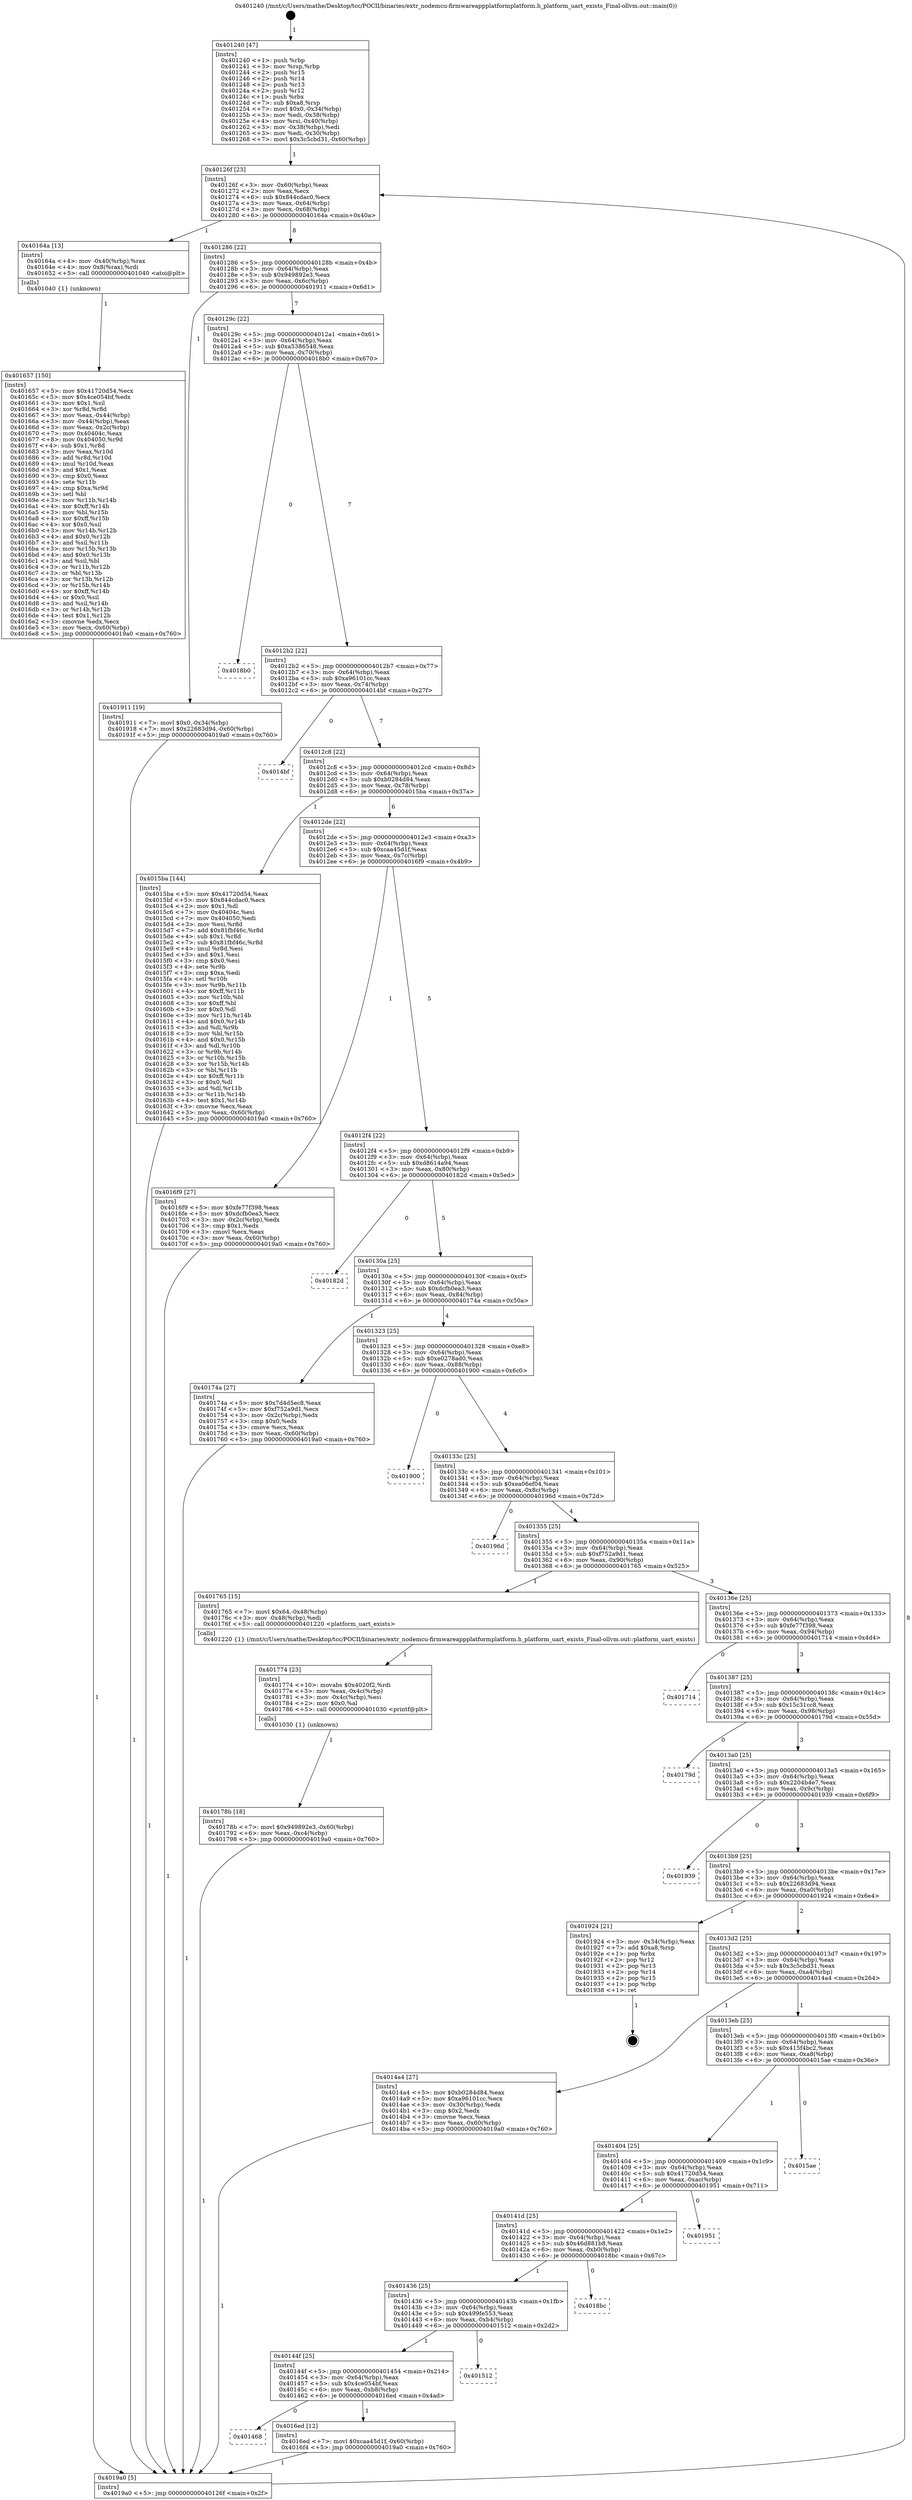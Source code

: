 digraph "0x401240" {
  label = "0x401240 (/mnt/c/Users/mathe/Desktop/tcc/POCII/binaries/extr_nodemcu-firmwareappplatformplatform.h_platform_uart_exists_Final-ollvm.out::main(0))"
  labelloc = "t"
  node[shape=record]

  Entry [label="",width=0.3,height=0.3,shape=circle,fillcolor=black,style=filled]
  "0x40126f" [label="{
     0x40126f [23]\l
     | [instrs]\l
     &nbsp;&nbsp;0x40126f \<+3\>: mov -0x60(%rbp),%eax\l
     &nbsp;&nbsp;0x401272 \<+2\>: mov %eax,%ecx\l
     &nbsp;&nbsp;0x401274 \<+6\>: sub $0x844cdac0,%ecx\l
     &nbsp;&nbsp;0x40127a \<+3\>: mov %eax,-0x64(%rbp)\l
     &nbsp;&nbsp;0x40127d \<+3\>: mov %ecx,-0x68(%rbp)\l
     &nbsp;&nbsp;0x401280 \<+6\>: je 000000000040164a \<main+0x40a\>\l
  }"]
  "0x40164a" [label="{
     0x40164a [13]\l
     | [instrs]\l
     &nbsp;&nbsp;0x40164a \<+4\>: mov -0x40(%rbp),%rax\l
     &nbsp;&nbsp;0x40164e \<+4\>: mov 0x8(%rax),%rdi\l
     &nbsp;&nbsp;0x401652 \<+5\>: call 0000000000401040 \<atoi@plt\>\l
     | [calls]\l
     &nbsp;&nbsp;0x401040 \{1\} (unknown)\l
  }"]
  "0x401286" [label="{
     0x401286 [22]\l
     | [instrs]\l
     &nbsp;&nbsp;0x401286 \<+5\>: jmp 000000000040128b \<main+0x4b\>\l
     &nbsp;&nbsp;0x40128b \<+3\>: mov -0x64(%rbp),%eax\l
     &nbsp;&nbsp;0x40128e \<+5\>: sub $0x949892e3,%eax\l
     &nbsp;&nbsp;0x401293 \<+3\>: mov %eax,-0x6c(%rbp)\l
     &nbsp;&nbsp;0x401296 \<+6\>: je 0000000000401911 \<main+0x6d1\>\l
  }"]
  Exit [label="",width=0.3,height=0.3,shape=circle,fillcolor=black,style=filled,peripheries=2]
  "0x401911" [label="{
     0x401911 [19]\l
     | [instrs]\l
     &nbsp;&nbsp;0x401911 \<+7\>: movl $0x0,-0x34(%rbp)\l
     &nbsp;&nbsp;0x401918 \<+7\>: movl $0x22683d94,-0x60(%rbp)\l
     &nbsp;&nbsp;0x40191f \<+5\>: jmp 00000000004019a0 \<main+0x760\>\l
  }"]
  "0x40129c" [label="{
     0x40129c [22]\l
     | [instrs]\l
     &nbsp;&nbsp;0x40129c \<+5\>: jmp 00000000004012a1 \<main+0x61\>\l
     &nbsp;&nbsp;0x4012a1 \<+3\>: mov -0x64(%rbp),%eax\l
     &nbsp;&nbsp;0x4012a4 \<+5\>: sub $0xa5386548,%eax\l
     &nbsp;&nbsp;0x4012a9 \<+3\>: mov %eax,-0x70(%rbp)\l
     &nbsp;&nbsp;0x4012ac \<+6\>: je 00000000004018b0 \<main+0x670\>\l
  }"]
  "0x40178b" [label="{
     0x40178b [18]\l
     | [instrs]\l
     &nbsp;&nbsp;0x40178b \<+7\>: movl $0x949892e3,-0x60(%rbp)\l
     &nbsp;&nbsp;0x401792 \<+6\>: mov %eax,-0xc4(%rbp)\l
     &nbsp;&nbsp;0x401798 \<+5\>: jmp 00000000004019a0 \<main+0x760\>\l
  }"]
  "0x4018b0" [label="{
     0x4018b0\l
  }", style=dashed]
  "0x4012b2" [label="{
     0x4012b2 [22]\l
     | [instrs]\l
     &nbsp;&nbsp;0x4012b2 \<+5\>: jmp 00000000004012b7 \<main+0x77\>\l
     &nbsp;&nbsp;0x4012b7 \<+3\>: mov -0x64(%rbp),%eax\l
     &nbsp;&nbsp;0x4012ba \<+5\>: sub $0xa96101cc,%eax\l
     &nbsp;&nbsp;0x4012bf \<+3\>: mov %eax,-0x74(%rbp)\l
     &nbsp;&nbsp;0x4012c2 \<+6\>: je 00000000004014bf \<main+0x27f\>\l
  }"]
  "0x401774" [label="{
     0x401774 [23]\l
     | [instrs]\l
     &nbsp;&nbsp;0x401774 \<+10\>: movabs $0x4020f2,%rdi\l
     &nbsp;&nbsp;0x40177e \<+3\>: mov %eax,-0x4c(%rbp)\l
     &nbsp;&nbsp;0x401781 \<+3\>: mov -0x4c(%rbp),%esi\l
     &nbsp;&nbsp;0x401784 \<+2\>: mov $0x0,%al\l
     &nbsp;&nbsp;0x401786 \<+5\>: call 0000000000401030 \<printf@plt\>\l
     | [calls]\l
     &nbsp;&nbsp;0x401030 \{1\} (unknown)\l
  }"]
  "0x4014bf" [label="{
     0x4014bf\l
  }", style=dashed]
  "0x4012c8" [label="{
     0x4012c8 [22]\l
     | [instrs]\l
     &nbsp;&nbsp;0x4012c8 \<+5\>: jmp 00000000004012cd \<main+0x8d\>\l
     &nbsp;&nbsp;0x4012cd \<+3\>: mov -0x64(%rbp),%eax\l
     &nbsp;&nbsp;0x4012d0 \<+5\>: sub $0xb0284d84,%eax\l
     &nbsp;&nbsp;0x4012d5 \<+3\>: mov %eax,-0x78(%rbp)\l
     &nbsp;&nbsp;0x4012d8 \<+6\>: je 00000000004015ba \<main+0x37a\>\l
  }"]
  "0x401468" [label="{
     0x401468\l
  }", style=dashed]
  "0x4015ba" [label="{
     0x4015ba [144]\l
     | [instrs]\l
     &nbsp;&nbsp;0x4015ba \<+5\>: mov $0x41720d54,%eax\l
     &nbsp;&nbsp;0x4015bf \<+5\>: mov $0x844cdac0,%ecx\l
     &nbsp;&nbsp;0x4015c4 \<+2\>: mov $0x1,%dl\l
     &nbsp;&nbsp;0x4015c6 \<+7\>: mov 0x40404c,%esi\l
     &nbsp;&nbsp;0x4015cd \<+7\>: mov 0x404050,%edi\l
     &nbsp;&nbsp;0x4015d4 \<+3\>: mov %esi,%r8d\l
     &nbsp;&nbsp;0x4015d7 \<+7\>: add $0x81fbf46c,%r8d\l
     &nbsp;&nbsp;0x4015de \<+4\>: sub $0x1,%r8d\l
     &nbsp;&nbsp;0x4015e2 \<+7\>: sub $0x81fbf46c,%r8d\l
     &nbsp;&nbsp;0x4015e9 \<+4\>: imul %r8d,%esi\l
     &nbsp;&nbsp;0x4015ed \<+3\>: and $0x1,%esi\l
     &nbsp;&nbsp;0x4015f0 \<+3\>: cmp $0x0,%esi\l
     &nbsp;&nbsp;0x4015f3 \<+4\>: sete %r9b\l
     &nbsp;&nbsp;0x4015f7 \<+3\>: cmp $0xa,%edi\l
     &nbsp;&nbsp;0x4015fa \<+4\>: setl %r10b\l
     &nbsp;&nbsp;0x4015fe \<+3\>: mov %r9b,%r11b\l
     &nbsp;&nbsp;0x401601 \<+4\>: xor $0xff,%r11b\l
     &nbsp;&nbsp;0x401605 \<+3\>: mov %r10b,%bl\l
     &nbsp;&nbsp;0x401608 \<+3\>: xor $0xff,%bl\l
     &nbsp;&nbsp;0x40160b \<+3\>: xor $0x0,%dl\l
     &nbsp;&nbsp;0x40160e \<+3\>: mov %r11b,%r14b\l
     &nbsp;&nbsp;0x401611 \<+4\>: and $0x0,%r14b\l
     &nbsp;&nbsp;0x401615 \<+3\>: and %dl,%r9b\l
     &nbsp;&nbsp;0x401618 \<+3\>: mov %bl,%r15b\l
     &nbsp;&nbsp;0x40161b \<+4\>: and $0x0,%r15b\l
     &nbsp;&nbsp;0x40161f \<+3\>: and %dl,%r10b\l
     &nbsp;&nbsp;0x401622 \<+3\>: or %r9b,%r14b\l
     &nbsp;&nbsp;0x401625 \<+3\>: or %r10b,%r15b\l
     &nbsp;&nbsp;0x401628 \<+3\>: xor %r15b,%r14b\l
     &nbsp;&nbsp;0x40162b \<+3\>: or %bl,%r11b\l
     &nbsp;&nbsp;0x40162e \<+4\>: xor $0xff,%r11b\l
     &nbsp;&nbsp;0x401632 \<+3\>: or $0x0,%dl\l
     &nbsp;&nbsp;0x401635 \<+3\>: and %dl,%r11b\l
     &nbsp;&nbsp;0x401638 \<+3\>: or %r11b,%r14b\l
     &nbsp;&nbsp;0x40163b \<+4\>: test $0x1,%r14b\l
     &nbsp;&nbsp;0x40163f \<+3\>: cmovne %ecx,%eax\l
     &nbsp;&nbsp;0x401642 \<+3\>: mov %eax,-0x60(%rbp)\l
     &nbsp;&nbsp;0x401645 \<+5\>: jmp 00000000004019a0 \<main+0x760\>\l
  }"]
  "0x4012de" [label="{
     0x4012de [22]\l
     | [instrs]\l
     &nbsp;&nbsp;0x4012de \<+5\>: jmp 00000000004012e3 \<main+0xa3\>\l
     &nbsp;&nbsp;0x4012e3 \<+3\>: mov -0x64(%rbp),%eax\l
     &nbsp;&nbsp;0x4012e6 \<+5\>: sub $0xcaa45d1f,%eax\l
     &nbsp;&nbsp;0x4012eb \<+3\>: mov %eax,-0x7c(%rbp)\l
     &nbsp;&nbsp;0x4012ee \<+6\>: je 00000000004016f9 \<main+0x4b9\>\l
  }"]
  "0x4016ed" [label="{
     0x4016ed [12]\l
     | [instrs]\l
     &nbsp;&nbsp;0x4016ed \<+7\>: movl $0xcaa45d1f,-0x60(%rbp)\l
     &nbsp;&nbsp;0x4016f4 \<+5\>: jmp 00000000004019a0 \<main+0x760\>\l
  }"]
  "0x4016f9" [label="{
     0x4016f9 [27]\l
     | [instrs]\l
     &nbsp;&nbsp;0x4016f9 \<+5\>: mov $0xfe77f398,%eax\l
     &nbsp;&nbsp;0x4016fe \<+5\>: mov $0xdcfb0ea3,%ecx\l
     &nbsp;&nbsp;0x401703 \<+3\>: mov -0x2c(%rbp),%edx\l
     &nbsp;&nbsp;0x401706 \<+3\>: cmp $0x1,%edx\l
     &nbsp;&nbsp;0x401709 \<+3\>: cmovl %ecx,%eax\l
     &nbsp;&nbsp;0x40170c \<+3\>: mov %eax,-0x60(%rbp)\l
     &nbsp;&nbsp;0x40170f \<+5\>: jmp 00000000004019a0 \<main+0x760\>\l
  }"]
  "0x4012f4" [label="{
     0x4012f4 [22]\l
     | [instrs]\l
     &nbsp;&nbsp;0x4012f4 \<+5\>: jmp 00000000004012f9 \<main+0xb9\>\l
     &nbsp;&nbsp;0x4012f9 \<+3\>: mov -0x64(%rbp),%eax\l
     &nbsp;&nbsp;0x4012fc \<+5\>: sub $0xd8614a94,%eax\l
     &nbsp;&nbsp;0x401301 \<+3\>: mov %eax,-0x80(%rbp)\l
     &nbsp;&nbsp;0x401304 \<+6\>: je 000000000040182d \<main+0x5ed\>\l
  }"]
  "0x40144f" [label="{
     0x40144f [25]\l
     | [instrs]\l
     &nbsp;&nbsp;0x40144f \<+5\>: jmp 0000000000401454 \<main+0x214\>\l
     &nbsp;&nbsp;0x401454 \<+3\>: mov -0x64(%rbp),%eax\l
     &nbsp;&nbsp;0x401457 \<+5\>: sub $0x4ce054bf,%eax\l
     &nbsp;&nbsp;0x40145c \<+6\>: mov %eax,-0xb8(%rbp)\l
     &nbsp;&nbsp;0x401462 \<+6\>: je 00000000004016ed \<main+0x4ad\>\l
  }"]
  "0x40182d" [label="{
     0x40182d\l
  }", style=dashed]
  "0x40130a" [label="{
     0x40130a [25]\l
     | [instrs]\l
     &nbsp;&nbsp;0x40130a \<+5\>: jmp 000000000040130f \<main+0xcf\>\l
     &nbsp;&nbsp;0x40130f \<+3\>: mov -0x64(%rbp),%eax\l
     &nbsp;&nbsp;0x401312 \<+5\>: sub $0xdcfb0ea3,%eax\l
     &nbsp;&nbsp;0x401317 \<+6\>: mov %eax,-0x84(%rbp)\l
     &nbsp;&nbsp;0x40131d \<+6\>: je 000000000040174a \<main+0x50a\>\l
  }"]
  "0x401512" [label="{
     0x401512\l
  }", style=dashed]
  "0x40174a" [label="{
     0x40174a [27]\l
     | [instrs]\l
     &nbsp;&nbsp;0x40174a \<+5\>: mov $0x7d4d5ec8,%eax\l
     &nbsp;&nbsp;0x40174f \<+5\>: mov $0xf752a9d1,%ecx\l
     &nbsp;&nbsp;0x401754 \<+3\>: mov -0x2c(%rbp),%edx\l
     &nbsp;&nbsp;0x401757 \<+3\>: cmp $0x0,%edx\l
     &nbsp;&nbsp;0x40175a \<+3\>: cmove %ecx,%eax\l
     &nbsp;&nbsp;0x40175d \<+3\>: mov %eax,-0x60(%rbp)\l
     &nbsp;&nbsp;0x401760 \<+5\>: jmp 00000000004019a0 \<main+0x760\>\l
  }"]
  "0x401323" [label="{
     0x401323 [25]\l
     | [instrs]\l
     &nbsp;&nbsp;0x401323 \<+5\>: jmp 0000000000401328 \<main+0xe8\>\l
     &nbsp;&nbsp;0x401328 \<+3\>: mov -0x64(%rbp),%eax\l
     &nbsp;&nbsp;0x40132b \<+5\>: sub $0xe0278ad0,%eax\l
     &nbsp;&nbsp;0x401330 \<+6\>: mov %eax,-0x88(%rbp)\l
     &nbsp;&nbsp;0x401336 \<+6\>: je 0000000000401900 \<main+0x6c0\>\l
  }"]
  "0x401436" [label="{
     0x401436 [25]\l
     | [instrs]\l
     &nbsp;&nbsp;0x401436 \<+5\>: jmp 000000000040143b \<main+0x1fb\>\l
     &nbsp;&nbsp;0x40143b \<+3\>: mov -0x64(%rbp),%eax\l
     &nbsp;&nbsp;0x40143e \<+5\>: sub $0x499fe553,%eax\l
     &nbsp;&nbsp;0x401443 \<+6\>: mov %eax,-0xb4(%rbp)\l
     &nbsp;&nbsp;0x401449 \<+6\>: je 0000000000401512 \<main+0x2d2\>\l
  }"]
  "0x401900" [label="{
     0x401900\l
  }", style=dashed]
  "0x40133c" [label="{
     0x40133c [25]\l
     | [instrs]\l
     &nbsp;&nbsp;0x40133c \<+5\>: jmp 0000000000401341 \<main+0x101\>\l
     &nbsp;&nbsp;0x401341 \<+3\>: mov -0x64(%rbp),%eax\l
     &nbsp;&nbsp;0x401344 \<+5\>: sub $0xea06ef04,%eax\l
     &nbsp;&nbsp;0x401349 \<+6\>: mov %eax,-0x8c(%rbp)\l
     &nbsp;&nbsp;0x40134f \<+6\>: je 000000000040196d \<main+0x72d\>\l
  }"]
  "0x4018bc" [label="{
     0x4018bc\l
  }", style=dashed]
  "0x40196d" [label="{
     0x40196d\l
  }", style=dashed]
  "0x401355" [label="{
     0x401355 [25]\l
     | [instrs]\l
     &nbsp;&nbsp;0x401355 \<+5\>: jmp 000000000040135a \<main+0x11a\>\l
     &nbsp;&nbsp;0x40135a \<+3\>: mov -0x64(%rbp),%eax\l
     &nbsp;&nbsp;0x40135d \<+5\>: sub $0xf752a9d1,%eax\l
     &nbsp;&nbsp;0x401362 \<+6\>: mov %eax,-0x90(%rbp)\l
     &nbsp;&nbsp;0x401368 \<+6\>: je 0000000000401765 \<main+0x525\>\l
  }"]
  "0x40141d" [label="{
     0x40141d [25]\l
     | [instrs]\l
     &nbsp;&nbsp;0x40141d \<+5\>: jmp 0000000000401422 \<main+0x1e2\>\l
     &nbsp;&nbsp;0x401422 \<+3\>: mov -0x64(%rbp),%eax\l
     &nbsp;&nbsp;0x401425 \<+5\>: sub $0x46d881b8,%eax\l
     &nbsp;&nbsp;0x40142a \<+6\>: mov %eax,-0xb0(%rbp)\l
     &nbsp;&nbsp;0x401430 \<+6\>: je 00000000004018bc \<main+0x67c\>\l
  }"]
  "0x401765" [label="{
     0x401765 [15]\l
     | [instrs]\l
     &nbsp;&nbsp;0x401765 \<+7\>: movl $0x64,-0x48(%rbp)\l
     &nbsp;&nbsp;0x40176c \<+3\>: mov -0x48(%rbp),%edi\l
     &nbsp;&nbsp;0x40176f \<+5\>: call 0000000000401220 \<platform_uart_exists\>\l
     | [calls]\l
     &nbsp;&nbsp;0x401220 \{1\} (/mnt/c/Users/mathe/Desktop/tcc/POCII/binaries/extr_nodemcu-firmwareappplatformplatform.h_platform_uart_exists_Final-ollvm.out::platform_uart_exists)\l
  }"]
  "0x40136e" [label="{
     0x40136e [25]\l
     | [instrs]\l
     &nbsp;&nbsp;0x40136e \<+5\>: jmp 0000000000401373 \<main+0x133\>\l
     &nbsp;&nbsp;0x401373 \<+3\>: mov -0x64(%rbp),%eax\l
     &nbsp;&nbsp;0x401376 \<+5\>: sub $0xfe77f398,%eax\l
     &nbsp;&nbsp;0x40137b \<+6\>: mov %eax,-0x94(%rbp)\l
     &nbsp;&nbsp;0x401381 \<+6\>: je 0000000000401714 \<main+0x4d4\>\l
  }"]
  "0x401951" [label="{
     0x401951\l
  }", style=dashed]
  "0x401714" [label="{
     0x401714\l
  }", style=dashed]
  "0x401387" [label="{
     0x401387 [25]\l
     | [instrs]\l
     &nbsp;&nbsp;0x401387 \<+5\>: jmp 000000000040138c \<main+0x14c\>\l
     &nbsp;&nbsp;0x40138c \<+3\>: mov -0x64(%rbp),%eax\l
     &nbsp;&nbsp;0x40138f \<+5\>: sub $0x15c31cc8,%eax\l
     &nbsp;&nbsp;0x401394 \<+6\>: mov %eax,-0x98(%rbp)\l
     &nbsp;&nbsp;0x40139a \<+6\>: je 000000000040179d \<main+0x55d\>\l
  }"]
  "0x401404" [label="{
     0x401404 [25]\l
     | [instrs]\l
     &nbsp;&nbsp;0x401404 \<+5\>: jmp 0000000000401409 \<main+0x1c9\>\l
     &nbsp;&nbsp;0x401409 \<+3\>: mov -0x64(%rbp),%eax\l
     &nbsp;&nbsp;0x40140c \<+5\>: sub $0x41720d54,%eax\l
     &nbsp;&nbsp;0x401411 \<+6\>: mov %eax,-0xac(%rbp)\l
     &nbsp;&nbsp;0x401417 \<+6\>: je 0000000000401951 \<main+0x711\>\l
  }"]
  "0x40179d" [label="{
     0x40179d\l
  }", style=dashed]
  "0x4013a0" [label="{
     0x4013a0 [25]\l
     | [instrs]\l
     &nbsp;&nbsp;0x4013a0 \<+5\>: jmp 00000000004013a5 \<main+0x165\>\l
     &nbsp;&nbsp;0x4013a5 \<+3\>: mov -0x64(%rbp),%eax\l
     &nbsp;&nbsp;0x4013a8 \<+5\>: sub $0x2204b4e7,%eax\l
     &nbsp;&nbsp;0x4013ad \<+6\>: mov %eax,-0x9c(%rbp)\l
     &nbsp;&nbsp;0x4013b3 \<+6\>: je 0000000000401939 \<main+0x6f9\>\l
  }"]
  "0x4015ae" [label="{
     0x4015ae\l
  }", style=dashed]
  "0x401939" [label="{
     0x401939\l
  }", style=dashed]
  "0x4013b9" [label="{
     0x4013b9 [25]\l
     | [instrs]\l
     &nbsp;&nbsp;0x4013b9 \<+5\>: jmp 00000000004013be \<main+0x17e\>\l
     &nbsp;&nbsp;0x4013be \<+3\>: mov -0x64(%rbp),%eax\l
     &nbsp;&nbsp;0x4013c1 \<+5\>: sub $0x22683d94,%eax\l
     &nbsp;&nbsp;0x4013c6 \<+6\>: mov %eax,-0xa0(%rbp)\l
     &nbsp;&nbsp;0x4013cc \<+6\>: je 0000000000401924 \<main+0x6e4\>\l
  }"]
  "0x401657" [label="{
     0x401657 [150]\l
     | [instrs]\l
     &nbsp;&nbsp;0x401657 \<+5\>: mov $0x41720d54,%ecx\l
     &nbsp;&nbsp;0x40165c \<+5\>: mov $0x4ce054bf,%edx\l
     &nbsp;&nbsp;0x401661 \<+3\>: mov $0x1,%sil\l
     &nbsp;&nbsp;0x401664 \<+3\>: xor %r8d,%r8d\l
     &nbsp;&nbsp;0x401667 \<+3\>: mov %eax,-0x44(%rbp)\l
     &nbsp;&nbsp;0x40166a \<+3\>: mov -0x44(%rbp),%eax\l
     &nbsp;&nbsp;0x40166d \<+3\>: mov %eax,-0x2c(%rbp)\l
     &nbsp;&nbsp;0x401670 \<+7\>: mov 0x40404c,%eax\l
     &nbsp;&nbsp;0x401677 \<+8\>: mov 0x404050,%r9d\l
     &nbsp;&nbsp;0x40167f \<+4\>: sub $0x1,%r8d\l
     &nbsp;&nbsp;0x401683 \<+3\>: mov %eax,%r10d\l
     &nbsp;&nbsp;0x401686 \<+3\>: add %r8d,%r10d\l
     &nbsp;&nbsp;0x401689 \<+4\>: imul %r10d,%eax\l
     &nbsp;&nbsp;0x40168d \<+3\>: and $0x1,%eax\l
     &nbsp;&nbsp;0x401690 \<+3\>: cmp $0x0,%eax\l
     &nbsp;&nbsp;0x401693 \<+4\>: sete %r11b\l
     &nbsp;&nbsp;0x401697 \<+4\>: cmp $0xa,%r9d\l
     &nbsp;&nbsp;0x40169b \<+3\>: setl %bl\l
     &nbsp;&nbsp;0x40169e \<+3\>: mov %r11b,%r14b\l
     &nbsp;&nbsp;0x4016a1 \<+4\>: xor $0xff,%r14b\l
     &nbsp;&nbsp;0x4016a5 \<+3\>: mov %bl,%r15b\l
     &nbsp;&nbsp;0x4016a8 \<+4\>: xor $0xff,%r15b\l
     &nbsp;&nbsp;0x4016ac \<+4\>: xor $0x0,%sil\l
     &nbsp;&nbsp;0x4016b0 \<+3\>: mov %r14b,%r12b\l
     &nbsp;&nbsp;0x4016b3 \<+4\>: and $0x0,%r12b\l
     &nbsp;&nbsp;0x4016b7 \<+3\>: and %sil,%r11b\l
     &nbsp;&nbsp;0x4016ba \<+3\>: mov %r15b,%r13b\l
     &nbsp;&nbsp;0x4016bd \<+4\>: and $0x0,%r13b\l
     &nbsp;&nbsp;0x4016c1 \<+3\>: and %sil,%bl\l
     &nbsp;&nbsp;0x4016c4 \<+3\>: or %r11b,%r12b\l
     &nbsp;&nbsp;0x4016c7 \<+3\>: or %bl,%r13b\l
     &nbsp;&nbsp;0x4016ca \<+3\>: xor %r13b,%r12b\l
     &nbsp;&nbsp;0x4016cd \<+3\>: or %r15b,%r14b\l
     &nbsp;&nbsp;0x4016d0 \<+4\>: xor $0xff,%r14b\l
     &nbsp;&nbsp;0x4016d4 \<+4\>: or $0x0,%sil\l
     &nbsp;&nbsp;0x4016d8 \<+3\>: and %sil,%r14b\l
     &nbsp;&nbsp;0x4016db \<+3\>: or %r14b,%r12b\l
     &nbsp;&nbsp;0x4016de \<+4\>: test $0x1,%r12b\l
     &nbsp;&nbsp;0x4016e2 \<+3\>: cmovne %edx,%ecx\l
     &nbsp;&nbsp;0x4016e5 \<+3\>: mov %ecx,-0x60(%rbp)\l
     &nbsp;&nbsp;0x4016e8 \<+5\>: jmp 00000000004019a0 \<main+0x760\>\l
  }"]
  "0x401924" [label="{
     0x401924 [21]\l
     | [instrs]\l
     &nbsp;&nbsp;0x401924 \<+3\>: mov -0x34(%rbp),%eax\l
     &nbsp;&nbsp;0x401927 \<+7\>: add $0xa8,%rsp\l
     &nbsp;&nbsp;0x40192e \<+1\>: pop %rbx\l
     &nbsp;&nbsp;0x40192f \<+2\>: pop %r12\l
     &nbsp;&nbsp;0x401931 \<+2\>: pop %r13\l
     &nbsp;&nbsp;0x401933 \<+2\>: pop %r14\l
     &nbsp;&nbsp;0x401935 \<+2\>: pop %r15\l
     &nbsp;&nbsp;0x401937 \<+1\>: pop %rbp\l
     &nbsp;&nbsp;0x401938 \<+1\>: ret\l
  }"]
  "0x4013d2" [label="{
     0x4013d2 [25]\l
     | [instrs]\l
     &nbsp;&nbsp;0x4013d2 \<+5\>: jmp 00000000004013d7 \<main+0x197\>\l
     &nbsp;&nbsp;0x4013d7 \<+3\>: mov -0x64(%rbp),%eax\l
     &nbsp;&nbsp;0x4013da \<+5\>: sub $0x3c5cbd31,%eax\l
     &nbsp;&nbsp;0x4013df \<+6\>: mov %eax,-0xa4(%rbp)\l
     &nbsp;&nbsp;0x4013e5 \<+6\>: je 00000000004014a4 \<main+0x264\>\l
  }"]
  "0x401240" [label="{
     0x401240 [47]\l
     | [instrs]\l
     &nbsp;&nbsp;0x401240 \<+1\>: push %rbp\l
     &nbsp;&nbsp;0x401241 \<+3\>: mov %rsp,%rbp\l
     &nbsp;&nbsp;0x401244 \<+2\>: push %r15\l
     &nbsp;&nbsp;0x401246 \<+2\>: push %r14\l
     &nbsp;&nbsp;0x401248 \<+2\>: push %r13\l
     &nbsp;&nbsp;0x40124a \<+2\>: push %r12\l
     &nbsp;&nbsp;0x40124c \<+1\>: push %rbx\l
     &nbsp;&nbsp;0x40124d \<+7\>: sub $0xa8,%rsp\l
     &nbsp;&nbsp;0x401254 \<+7\>: movl $0x0,-0x34(%rbp)\l
     &nbsp;&nbsp;0x40125b \<+3\>: mov %edi,-0x38(%rbp)\l
     &nbsp;&nbsp;0x40125e \<+4\>: mov %rsi,-0x40(%rbp)\l
     &nbsp;&nbsp;0x401262 \<+3\>: mov -0x38(%rbp),%edi\l
     &nbsp;&nbsp;0x401265 \<+3\>: mov %edi,-0x30(%rbp)\l
     &nbsp;&nbsp;0x401268 \<+7\>: movl $0x3c5cbd31,-0x60(%rbp)\l
  }"]
  "0x4014a4" [label="{
     0x4014a4 [27]\l
     | [instrs]\l
     &nbsp;&nbsp;0x4014a4 \<+5\>: mov $0xb0284d84,%eax\l
     &nbsp;&nbsp;0x4014a9 \<+5\>: mov $0xa96101cc,%ecx\l
     &nbsp;&nbsp;0x4014ae \<+3\>: mov -0x30(%rbp),%edx\l
     &nbsp;&nbsp;0x4014b1 \<+3\>: cmp $0x2,%edx\l
     &nbsp;&nbsp;0x4014b4 \<+3\>: cmovne %ecx,%eax\l
     &nbsp;&nbsp;0x4014b7 \<+3\>: mov %eax,-0x60(%rbp)\l
     &nbsp;&nbsp;0x4014ba \<+5\>: jmp 00000000004019a0 \<main+0x760\>\l
  }"]
  "0x4013eb" [label="{
     0x4013eb [25]\l
     | [instrs]\l
     &nbsp;&nbsp;0x4013eb \<+5\>: jmp 00000000004013f0 \<main+0x1b0\>\l
     &nbsp;&nbsp;0x4013f0 \<+3\>: mov -0x64(%rbp),%eax\l
     &nbsp;&nbsp;0x4013f3 \<+5\>: sub $0x415f4bc2,%eax\l
     &nbsp;&nbsp;0x4013f8 \<+6\>: mov %eax,-0xa8(%rbp)\l
     &nbsp;&nbsp;0x4013fe \<+6\>: je 00000000004015ae \<main+0x36e\>\l
  }"]
  "0x4019a0" [label="{
     0x4019a0 [5]\l
     | [instrs]\l
     &nbsp;&nbsp;0x4019a0 \<+5\>: jmp 000000000040126f \<main+0x2f\>\l
  }"]
  Entry -> "0x401240" [label=" 1"]
  "0x40126f" -> "0x40164a" [label=" 1"]
  "0x40126f" -> "0x401286" [label=" 8"]
  "0x401924" -> Exit [label=" 1"]
  "0x401286" -> "0x401911" [label=" 1"]
  "0x401286" -> "0x40129c" [label=" 7"]
  "0x401911" -> "0x4019a0" [label=" 1"]
  "0x40129c" -> "0x4018b0" [label=" 0"]
  "0x40129c" -> "0x4012b2" [label=" 7"]
  "0x40178b" -> "0x4019a0" [label=" 1"]
  "0x4012b2" -> "0x4014bf" [label=" 0"]
  "0x4012b2" -> "0x4012c8" [label=" 7"]
  "0x401774" -> "0x40178b" [label=" 1"]
  "0x4012c8" -> "0x4015ba" [label=" 1"]
  "0x4012c8" -> "0x4012de" [label=" 6"]
  "0x401765" -> "0x401774" [label=" 1"]
  "0x4012de" -> "0x4016f9" [label=" 1"]
  "0x4012de" -> "0x4012f4" [label=" 5"]
  "0x40174a" -> "0x4019a0" [label=" 1"]
  "0x4012f4" -> "0x40182d" [label=" 0"]
  "0x4012f4" -> "0x40130a" [label=" 5"]
  "0x4016ed" -> "0x4019a0" [label=" 1"]
  "0x40130a" -> "0x40174a" [label=" 1"]
  "0x40130a" -> "0x401323" [label=" 4"]
  "0x40144f" -> "0x401468" [label=" 0"]
  "0x401323" -> "0x401900" [label=" 0"]
  "0x401323" -> "0x40133c" [label=" 4"]
  "0x4016f9" -> "0x4019a0" [label=" 1"]
  "0x40133c" -> "0x40196d" [label=" 0"]
  "0x40133c" -> "0x401355" [label=" 4"]
  "0x401436" -> "0x40144f" [label=" 1"]
  "0x401355" -> "0x401765" [label=" 1"]
  "0x401355" -> "0x40136e" [label=" 3"]
  "0x40144f" -> "0x4016ed" [label=" 1"]
  "0x40136e" -> "0x401714" [label=" 0"]
  "0x40136e" -> "0x401387" [label=" 3"]
  "0x40141d" -> "0x401436" [label=" 1"]
  "0x401387" -> "0x40179d" [label=" 0"]
  "0x401387" -> "0x4013a0" [label=" 3"]
  "0x401436" -> "0x401512" [label=" 0"]
  "0x4013a0" -> "0x401939" [label=" 0"]
  "0x4013a0" -> "0x4013b9" [label=" 3"]
  "0x401404" -> "0x40141d" [label=" 1"]
  "0x4013b9" -> "0x401924" [label=" 1"]
  "0x4013b9" -> "0x4013d2" [label=" 2"]
  "0x40141d" -> "0x4018bc" [label=" 0"]
  "0x4013d2" -> "0x4014a4" [label=" 1"]
  "0x4013d2" -> "0x4013eb" [label=" 1"]
  "0x4014a4" -> "0x4019a0" [label=" 1"]
  "0x401240" -> "0x40126f" [label=" 1"]
  "0x4019a0" -> "0x40126f" [label=" 8"]
  "0x4015ba" -> "0x4019a0" [label=" 1"]
  "0x40164a" -> "0x401657" [label=" 1"]
  "0x401657" -> "0x4019a0" [label=" 1"]
  "0x401404" -> "0x401951" [label=" 0"]
  "0x4013eb" -> "0x4015ae" [label=" 0"]
  "0x4013eb" -> "0x401404" [label=" 1"]
}
